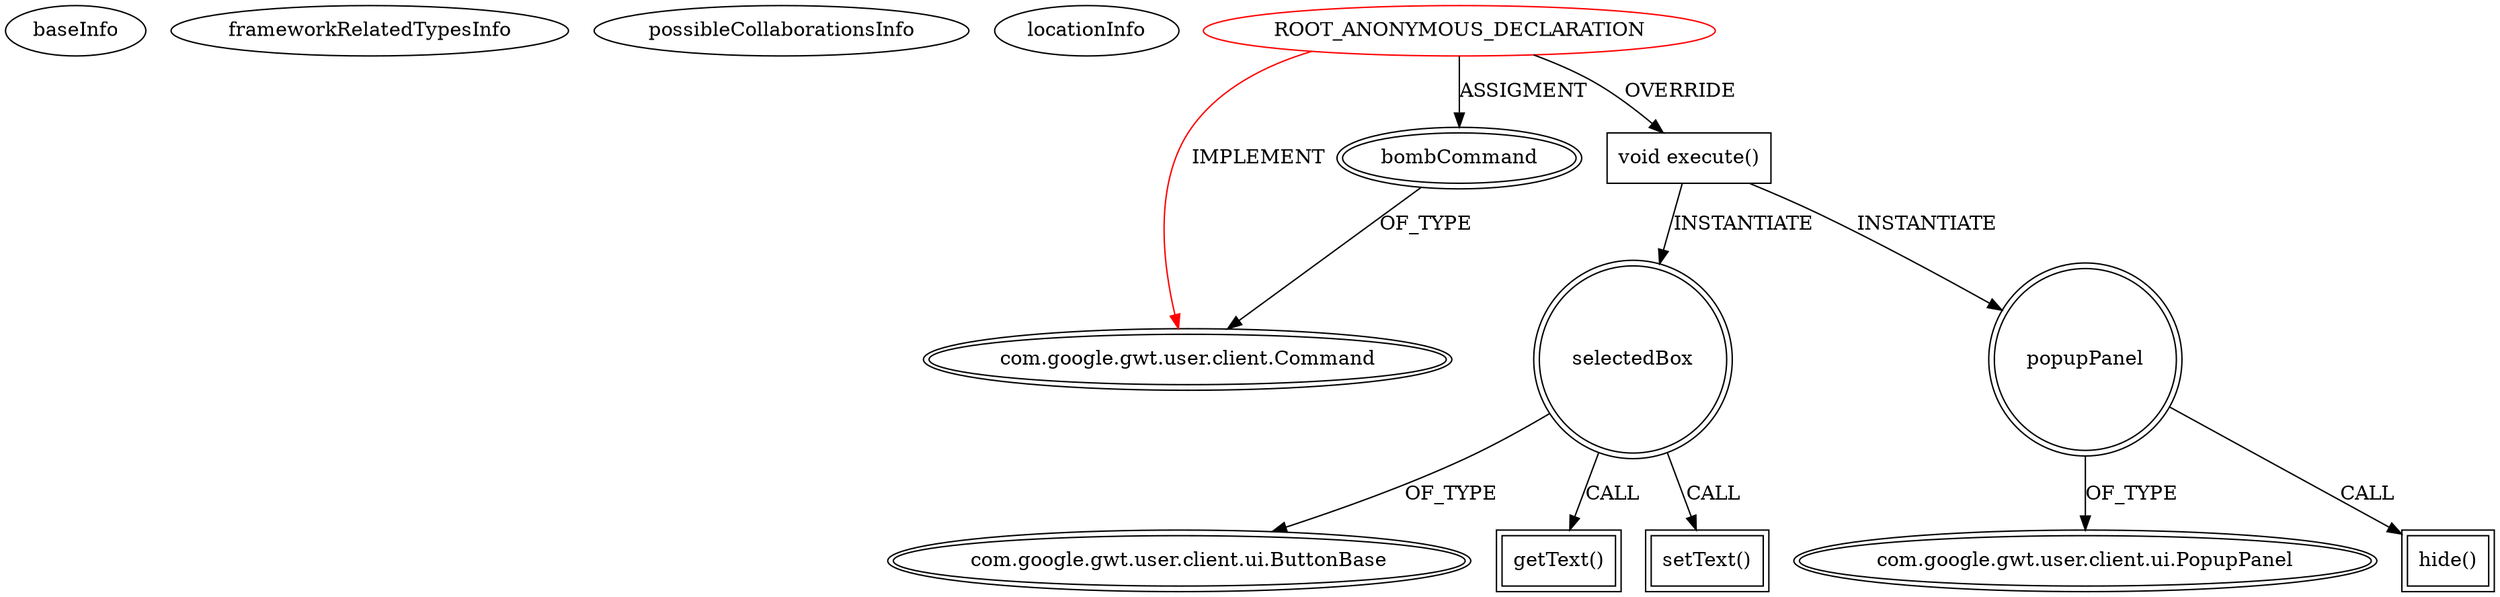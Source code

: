 digraph {
baseInfo[graphId=1314,category="extension_graph",isAnonymous=true,possibleRelation=false]
frameworkRelatedTypesInfo[0="com.google.gwt.user.client.Command"]
possibleCollaborationsInfo[]
locationInfo[projectName="felype87-gwt",filePath="/felype87-gwt/gwt-master/Minefield/src/com/felype/minefield/client/Minefield.java",contextSignature="Minefield",graphId="1314"]
0[label="ROOT_ANONYMOUS_DECLARATION",vertexType="ROOT_ANONYMOUS_DECLARATION",isFrameworkType=false,color=red]
1[label="com.google.gwt.user.client.Command",vertexType="FRAMEWORK_INTERFACE_TYPE",isFrameworkType=true,peripheries=2]
2[label="bombCommand",vertexType="OUTSIDE_VARIABLE_EXPRESION",isFrameworkType=true,peripheries=2]
4[label="void execute()",vertexType="OVERRIDING_METHOD_DECLARATION",isFrameworkType=false,shape=box]
5[label="selectedBox",vertexType="VARIABLE_EXPRESION",isFrameworkType=true,peripheries=2,shape=circle]
7[label="com.google.gwt.user.client.ui.ButtonBase",vertexType="FRAMEWORK_CLASS_TYPE",isFrameworkType=true,peripheries=2]
6[label="getText()",vertexType="INSIDE_CALL",isFrameworkType=true,peripheries=2,shape=box]
9[label="setText()",vertexType="INSIDE_CALL",isFrameworkType=true,peripheries=2,shape=box]
10[label="popupPanel",vertexType="VARIABLE_EXPRESION",isFrameworkType=true,peripheries=2,shape=circle]
12[label="com.google.gwt.user.client.ui.PopupPanel",vertexType="FRAMEWORK_CLASS_TYPE",isFrameworkType=true,peripheries=2]
11[label="hide()",vertexType="INSIDE_CALL",isFrameworkType=true,peripheries=2,shape=box]
0->1[label="IMPLEMENT",color=red]
0->2[label="ASSIGMENT"]
2->1[label="OF_TYPE"]
0->4[label="OVERRIDE"]
4->5[label="INSTANTIATE"]
5->7[label="OF_TYPE"]
5->6[label="CALL"]
5->9[label="CALL"]
4->10[label="INSTANTIATE"]
10->12[label="OF_TYPE"]
10->11[label="CALL"]
}
